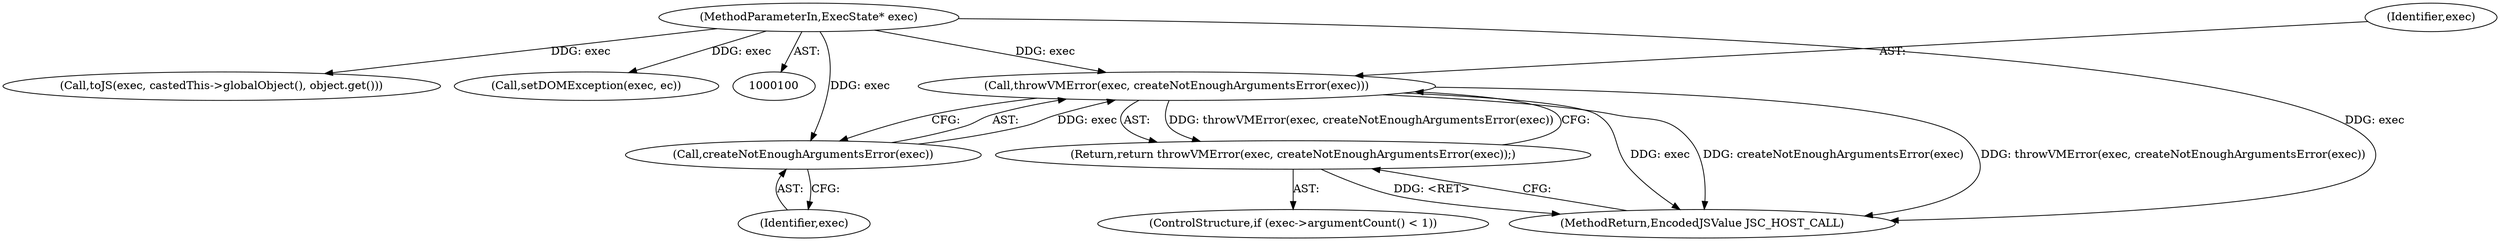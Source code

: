 digraph "0_Chrome_b944f670bb7a8a919daac497a4ea0536c954c201_19@pointer" {
"1000109" [label="(Call,throwVMError(exec, createNotEnoughArgumentsError(exec)))"];
"1000111" [label="(Call,createNotEnoughArgumentsError(exec))"];
"1000101" [label="(MethodParameterIn,ExecState* exec)"];
"1000108" [label="(Return,return throwVMError(exec, createNotEnoughArgumentsError(exec));)"];
"1000109" [label="(Call,throwVMError(exec, createNotEnoughArgumentsError(exec)))"];
"1000160" [label="(MethodReturn,EncodedJSValue JSC_HOST_CALL)"];
"1000108" [label="(Return,return throwVMError(exec, createNotEnoughArgumentsError(exec));)"];
"1000156" [label="(Call,toJS(exec, castedThis->globalObject(), object.get()))"];
"1000111" [label="(Call,createNotEnoughArgumentsError(exec))"];
"1000104" [label="(ControlStructure,if (exec->argumentCount() < 1))"];
"1000112" [label="(Identifier,exec)"];
"1000110" [label="(Identifier,exec)"];
"1000147" [label="(Call,setDOMException(exec, ec))"];
"1000101" [label="(MethodParameterIn,ExecState* exec)"];
"1000109" -> "1000108"  [label="AST: "];
"1000109" -> "1000111"  [label="CFG: "];
"1000110" -> "1000109"  [label="AST: "];
"1000111" -> "1000109"  [label="AST: "];
"1000108" -> "1000109"  [label="CFG: "];
"1000109" -> "1000160"  [label="DDG: exec"];
"1000109" -> "1000160"  [label="DDG: createNotEnoughArgumentsError(exec)"];
"1000109" -> "1000160"  [label="DDG: throwVMError(exec, createNotEnoughArgumentsError(exec))"];
"1000109" -> "1000108"  [label="DDG: throwVMError(exec, createNotEnoughArgumentsError(exec))"];
"1000111" -> "1000109"  [label="DDG: exec"];
"1000101" -> "1000109"  [label="DDG: exec"];
"1000111" -> "1000112"  [label="CFG: "];
"1000112" -> "1000111"  [label="AST: "];
"1000101" -> "1000111"  [label="DDG: exec"];
"1000101" -> "1000100"  [label="AST: "];
"1000101" -> "1000160"  [label="DDG: exec"];
"1000101" -> "1000147"  [label="DDG: exec"];
"1000101" -> "1000156"  [label="DDG: exec"];
"1000108" -> "1000104"  [label="AST: "];
"1000160" -> "1000108"  [label="CFG: "];
"1000108" -> "1000160"  [label="DDG: <RET>"];
}

